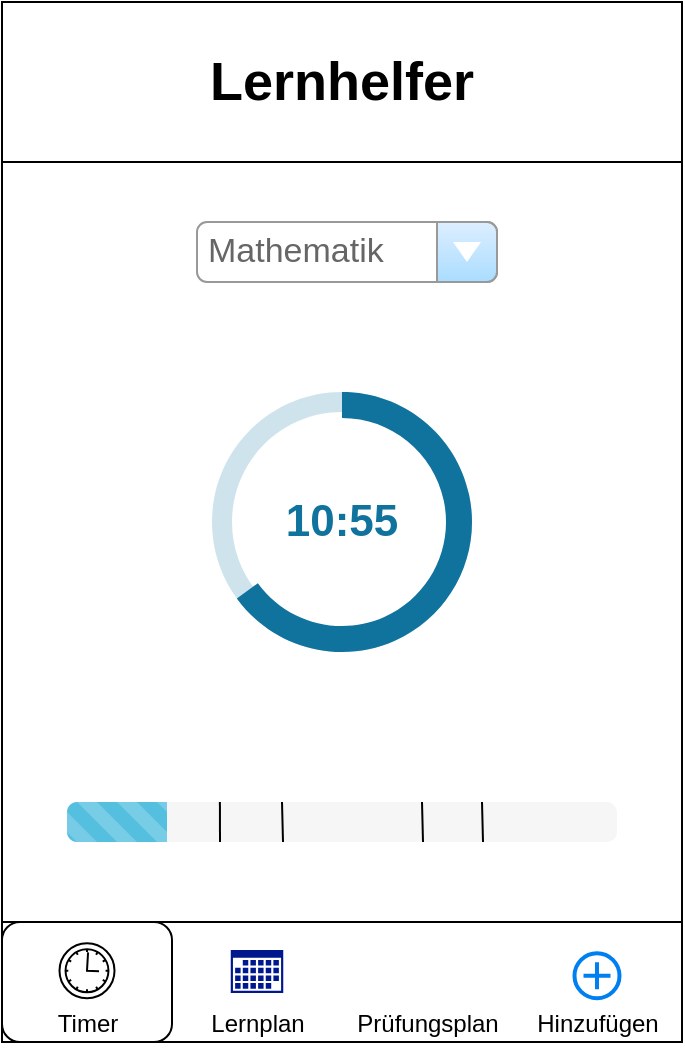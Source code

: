 <mxfile version="24.8.3">
  <diagram id="I359MItvWsh4OVZl2oIO" name="Seite-1">
    <mxGraphModel dx="1434" dy="772" grid="1" gridSize="10" guides="1" tooltips="1" connect="1" arrows="1" fold="1" page="1" pageScale="1" pageWidth="827" pageHeight="1169" math="0" shadow="0">
      <root>
        <mxCell id="0" />
        <mxCell id="1" parent="0" />
        <mxCell id="ifa1-IcgKsluYtl1UEuV-2" value="" style="rounded=0;whiteSpace=wrap;html=1;" vertex="1" parent="1">
          <mxGeometry x="230" y="100" width="340" height="520" as="geometry" />
        </mxCell>
        <mxCell id="ifa1-IcgKsluYtl1UEuV-3" value="&lt;h1&gt;&lt;font style=&quot;font-size: 27px;&quot;&gt;Lernhelfer&lt;/font&gt;&lt;/h1&gt;" style="rounded=0;whiteSpace=wrap;html=1;" vertex="1" parent="1">
          <mxGeometry x="230" y="100" width="340" height="80" as="geometry" />
        </mxCell>
        <mxCell id="ifa1-IcgKsluYtl1UEuV-4" value="" style="rounded=0;whiteSpace=wrap;html=1;" vertex="1" parent="1">
          <mxGeometry x="230" y="560" width="340" height="60" as="geometry" />
        </mxCell>
        <mxCell id="ifa1-IcgKsluYtl1UEuV-9" value="" style="rounded=1;whiteSpace=wrap;html=1;" vertex="1" parent="1">
          <mxGeometry x="230" y="560" width="85" height="60" as="geometry" />
        </mxCell>
        <mxCell id="ifa1-IcgKsluYtl1UEuV-5" value="" style="points=[[0.145,0.145,0],[0.5,0,0],[0.855,0.145,0],[1,0.5,0],[0.855,0.855,0],[0.5,1,0],[0.145,0.855,0],[0,0.5,0]];shape=mxgraph.bpmn.event;html=1;verticalLabelPosition=bottom;labelBackgroundColor=#ffffff;verticalAlign=top;align=center;perimeter=ellipsePerimeter;outlineConnect=0;aspect=fixed;outline=standard;symbol=timer;" vertex="1" parent="1">
          <mxGeometry x="258.75" y="570.63" width="27.5" height="27.5" as="geometry" />
        </mxCell>
        <mxCell id="ifa1-IcgKsluYtl1UEuV-67" value="" style="sketch=0;aspect=fixed;pointerEvents=1;shadow=0;dashed=0;html=1;strokeColor=none;labelPosition=center;verticalLabelPosition=bottom;verticalAlign=top;align=center;fillColor=#00188D;shape=mxgraph.mscae.enterprise.calendar" vertex="1" parent="1">
          <mxGeometry x="344.38" y="574" width="26.25" height="21.53" as="geometry" />
        </mxCell>
        <mxCell id="ifa1-IcgKsluYtl1UEuV-70" value="" style="html=1;verticalLabelPosition=bottom;align=center;labelBackgroundColor=#ffffff;verticalAlign=top;strokeWidth=2;strokeColor=#0080F0;shadow=0;dashed=0;shape=mxgraph.ios7.icons.add;" vertex="1" parent="1">
          <mxGeometry x="516.25" y="575.63" width="22.5" height="22.5" as="geometry" />
        </mxCell>
        <mxCell id="ifa1-IcgKsluYtl1UEuV-73" value="Timer" style="text;html=1;align=center;verticalAlign=middle;whiteSpace=wrap;rounded=0;" vertex="1" parent="1">
          <mxGeometry x="242.5" y="595.53" width="60" height="30" as="geometry" />
        </mxCell>
        <mxCell id="ifa1-IcgKsluYtl1UEuV-74" value="Lernplan" style="text;html=1;align=center;verticalAlign=middle;whiteSpace=wrap;rounded=0;" vertex="1" parent="1">
          <mxGeometry x="327.5" y="595.53" width="60" height="30" as="geometry" />
        </mxCell>
        <mxCell id="ifa1-IcgKsluYtl1UEuV-75" value="Hinzufügen" style="text;html=1;align=center;verticalAlign=middle;whiteSpace=wrap;rounded=0;" vertex="1" parent="1">
          <mxGeometry x="497.5" y="595.53" width="60" height="30" as="geometry" />
        </mxCell>
        <mxCell id="ifa1-IcgKsluYtl1UEuV-77" value="" style="shape=image;html=1;verticalAlign=top;verticalLabelPosition=bottom;labelBackgroundColor=#ffffff;imageAspect=0;aspect=fixed;image=https://cdn0.iconfinder.com/data/icons/job-seeker/256/test_job_seeker_employee_unemployee_work-128.png" vertex="1" parent="1">
          <mxGeometry x="426.75" y="571.13" width="31.5" height="31.5" as="geometry" />
        </mxCell>
        <mxCell id="ifa1-IcgKsluYtl1UEuV-78" value="Prüfungsplan" style="text;html=1;align=center;verticalAlign=middle;whiteSpace=wrap;rounded=0;" vertex="1" parent="1">
          <mxGeometry x="412.5" y="595.53" width="60" height="30" as="geometry" />
        </mxCell>
        <mxCell id="ifa1-IcgKsluYtl1UEuV-83" value="" style="verticalLabelPosition=bottom;verticalAlign=top;html=1;shape=mxgraph.basic.donut;dx=10;strokeColor=none;fillColor=#10739E;fontSize=10;align=center;fillOpacity=20;" vertex="1" parent="1">
          <mxGeometry x="335" y="295" width="130" height="130" as="geometry" />
        </mxCell>
        <mxCell id="ifa1-IcgKsluYtl1UEuV-84" value="10:55" style="verticalLabelPosition=middle;verticalAlign=middle;html=1;shape=mxgraph.basic.partConcEllipse;startAngle=0;endAngle=0.65;arcWidth=0.2;strokeColor=none;fillColor=#10739E;fontSize=22;fontColor=#10739E;align=center;fontStyle=1;whiteSpace=wrap;" vertex="1" parent="ifa1-IcgKsluYtl1UEuV-83">
          <mxGeometry width="130" height="130" as="geometry" />
        </mxCell>
        <mxCell id="ifa1-IcgKsluYtl1UEuV-89" value="" style="html=1;shadow=0;dashed=0;shape=mxgraph.bootstrap.rrect;rSize=5;strokeColor=none;fillColor=#f6f6f6;whiteSpace=wrap;" vertex="1" parent="1">
          <mxGeometry x="262.5" y="500" width="275" height="20" as="geometry" />
        </mxCell>
        <mxCell id="ifa1-IcgKsluYtl1UEuV-90" value="" style="html=1;shadow=0;dashed=0;shape=mxgraph.bootstrap.leftButtonStriped;fillColor=#55BFE0;fontColor=#FFFFFF;whiteSpace=wrap;" vertex="1" parent="ifa1-IcgKsluYtl1UEuV-89">
          <mxGeometry width="50" height="20" as="geometry" />
        </mxCell>
        <mxCell id="ifa1-IcgKsluYtl1UEuV-92" value="" style="endArrow=none;html=1;rounded=0;entryX=0.278;entryY=0;entryDx=0;entryDy=0;entryPerimeter=0;" edge="1" parent="ifa1-IcgKsluYtl1UEuV-89" target="ifa1-IcgKsluYtl1UEuV-89">
          <mxGeometry width="50" height="50" relative="1" as="geometry">
            <mxPoint x="76.5" y="20" as="sourcePoint" />
            <mxPoint x="117.5" as="targetPoint" />
          </mxGeometry>
        </mxCell>
        <mxCell id="ifa1-IcgKsluYtl1UEuV-95" value="&lt;span style=&quot;color: rgba(0, 0, 0, 0); font-family: monospace; font-size: 0px; text-align: start; background-color: rgb(251, 251, 251);&quot;&gt;%3CmxGraphModel%3E%3Croot%3E%3CmxCell%20id%3D%220%22%2F%3E%3CmxCell%20id%3D%221%22%20parent%3D%220%22%2F%3E%3CmxCell%20id%3D%222%22%20value%3D%22%22%20style%3D%22rounded%3D1%3BwhiteSpace%3Dwrap%3Bhtml%3D1%3B%22%20vertex%3D%221%22%20parent%3D%221%22%3E%3CmxGeometry%20x%3D%22315%22%20y%3D%22560%22%20width%3D%2285%22%20height%3D%2260%22%20as%3D%22geometry%22%2F%3E%3C%2FmxCell%3E%3C%2Froot%3E%3C%2FmxGraphModel%3E&lt;/span&gt;" style="edgeLabel;html=1;align=center;verticalAlign=middle;resizable=0;points=[];" vertex="1" connectable="0" parent="ifa1-IcgKsluYtl1UEuV-92">
          <mxGeometry x="0.4" y="-2" relative="1" as="geometry">
            <mxPoint as="offset" />
          </mxGeometry>
        </mxCell>
        <mxCell id="ifa1-IcgKsluYtl1UEuV-96" value="" style="endArrow=none;html=1;rounded=0;entryX=0.278;entryY=0;entryDx=0;entryDy=0;entryPerimeter=0;" edge="1" parent="ifa1-IcgKsluYtl1UEuV-89">
          <mxGeometry width="50" height="50" relative="1" as="geometry">
            <mxPoint x="108" y="20" as="sourcePoint" />
            <mxPoint x="107.5" as="targetPoint" />
          </mxGeometry>
        </mxCell>
        <mxCell id="ifa1-IcgKsluYtl1UEuV-97" value="&lt;span style=&quot;color: rgba(0, 0, 0, 0); font-family: monospace; font-size: 0px; text-align: start; background-color: rgb(251, 251, 251);&quot;&gt;%3CmxGraphModel%3E%3Croot%3E%3CmxCell%20id%3D%220%22%2F%3E%3CmxCell%20id%3D%221%22%20parent%3D%220%22%2F%3E%3CmxCell%20id%3D%222%22%20value%3D%22%22%20style%3D%22rounded%3D1%3BwhiteSpace%3Dwrap%3Bhtml%3D1%3B%22%20vertex%3D%221%22%20parent%3D%221%22%3E%3CmxGeometry%20x%3D%22315%22%20y%3D%22560%22%20width%3D%2285%22%20height%3D%2260%22%20as%3D%22geometry%22%2F%3E%3C%2FmxCell%3E%3C%2Froot%3E%3C%2FmxGraphModel%3E&lt;/span&gt;" style="edgeLabel;html=1;align=center;verticalAlign=middle;resizable=0;points=[];" vertex="1" connectable="0" parent="ifa1-IcgKsluYtl1UEuV-96">
          <mxGeometry x="0.4" y="-2" relative="1" as="geometry">
            <mxPoint as="offset" />
          </mxGeometry>
        </mxCell>
        <mxCell id="ifa1-IcgKsluYtl1UEuV-98" value="" style="endArrow=none;html=1;rounded=0;entryX=0.278;entryY=0;entryDx=0;entryDy=0;entryPerimeter=0;" edge="1" parent="ifa1-IcgKsluYtl1UEuV-89">
          <mxGeometry width="50" height="50" relative="1" as="geometry">
            <mxPoint x="178" y="20" as="sourcePoint" />
            <mxPoint x="177.5" as="targetPoint" />
          </mxGeometry>
        </mxCell>
        <mxCell id="ifa1-IcgKsluYtl1UEuV-99" value="&lt;span style=&quot;color: rgba(0, 0, 0, 0); font-family: monospace; font-size: 0px; text-align: start; background-color: rgb(251, 251, 251);&quot;&gt;%3CmxGraphModel%3E%3Croot%3E%3CmxCell%20id%3D%220%22%2F%3E%3CmxCell%20id%3D%221%22%20parent%3D%220%22%2F%3E%3CmxCell%20id%3D%222%22%20value%3D%22%22%20style%3D%22rounded%3D1%3BwhiteSpace%3Dwrap%3Bhtml%3D1%3B%22%20vertex%3D%221%22%20parent%3D%221%22%3E%3CmxGeometry%20x%3D%22315%22%20y%3D%22560%22%20width%3D%2285%22%20height%3D%2260%22%20as%3D%22geometry%22%2F%3E%3C%2FmxCell%3E%3C%2Froot%3E%3C%2FmxGraphModel%3E&lt;/span&gt;" style="edgeLabel;html=1;align=center;verticalAlign=middle;resizable=0;points=[];" vertex="1" connectable="0" parent="ifa1-IcgKsluYtl1UEuV-98">
          <mxGeometry x="0.4" y="-2" relative="1" as="geometry">
            <mxPoint as="offset" />
          </mxGeometry>
        </mxCell>
        <mxCell id="ifa1-IcgKsluYtl1UEuV-100" value="" style="endArrow=none;html=1;rounded=0;entryX=0.278;entryY=0;entryDx=0;entryDy=0;entryPerimeter=0;" edge="1" parent="ifa1-IcgKsluYtl1UEuV-89">
          <mxGeometry width="50" height="50" relative="1" as="geometry">
            <mxPoint x="208" y="20" as="sourcePoint" />
            <mxPoint x="207.5" as="targetPoint" />
          </mxGeometry>
        </mxCell>
        <mxCell id="ifa1-IcgKsluYtl1UEuV-101" value="&lt;span style=&quot;color: rgba(0, 0, 0, 0); font-family: monospace; font-size: 0px; text-align: start; background-color: rgb(251, 251, 251);&quot;&gt;%3CmxGraphModel%3E%3Croot%3E%3CmxCell%20id%3D%220%22%2F%3E%3CmxCell%20id%3D%221%22%20parent%3D%220%22%2F%3E%3CmxCell%20id%3D%222%22%20value%3D%22%22%20style%3D%22rounded%3D1%3BwhiteSpace%3Dwrap%3Bhtml%3D1%3B%22%20vertex%3D%221%22%20parent%3D%221%22%3E%3CmxGeometry%20x%3D%22315%22%20y%3D%22560%22%20width%3D%2285%22%20height%3D%2260%22%20as%3D%22geometry%22%2F%3E%3C%2FmxCell%3E%3C%2Froot%3E%3C%2FmxGraphModel%3E&lt;/span&gt;" style="edgeLabel;html=1;align=center;verticalAlign=middle;resizable=0;points=[];" vertex="1" connectable="0" parent="ifa1-IcgKsluYtl1UEuV-100">
          <mxGeometry x="0.4" y="-2" relative="1" as="geometry">
            <mxPoint as="offset" />
          </mxGeometry>
        </mxCell>
        <mxCell id="ifa1-IcgKsluYtl1UEuV-103" value="Mathematik" style="strokeWidth=1;shadow=0;dashed=0;align=center;html=1;shape=mxgraph.mockup.forms.comboBox;strokeColor=#999999;fillColor=#ddeeff;align=left;fillColor2=#aaddff;mainText=;fontColor=#666666;fontSize=17;spacingLeft=3;" vertex="1" parent="1">
          <mxGeometry x="327.5" y="210" width="150" height="30" as="geometry" />
        </mxCell>
      </root>
    </mxGraphModel>
  </diagram>
</mxfile>
